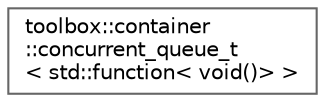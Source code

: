 digraph "Graphical Class Hierarchy"
{
 // LATEX_PDF_SIZE
  bgcolor="transparent";
  edge [fontname=Helvetica,fontsize=10,labelfontname=Helvetica,labelfontsize=10];
  node [fontname=Helvetica,fontsize=10,shape=box,height=0.2,width=0.4];
  rankdir="LR";
  Node0 [id="Node000000",label="toolbox::container\l::concurrent_queue_t\l\< std::function\< void()\> \>",height=0.2,width=0.4,color="grey40", fillcolor="white", style="filled",URL="$classtoolbox_1_1container_1_1concurrent__queue__t.html",tooltip=" "];
}
